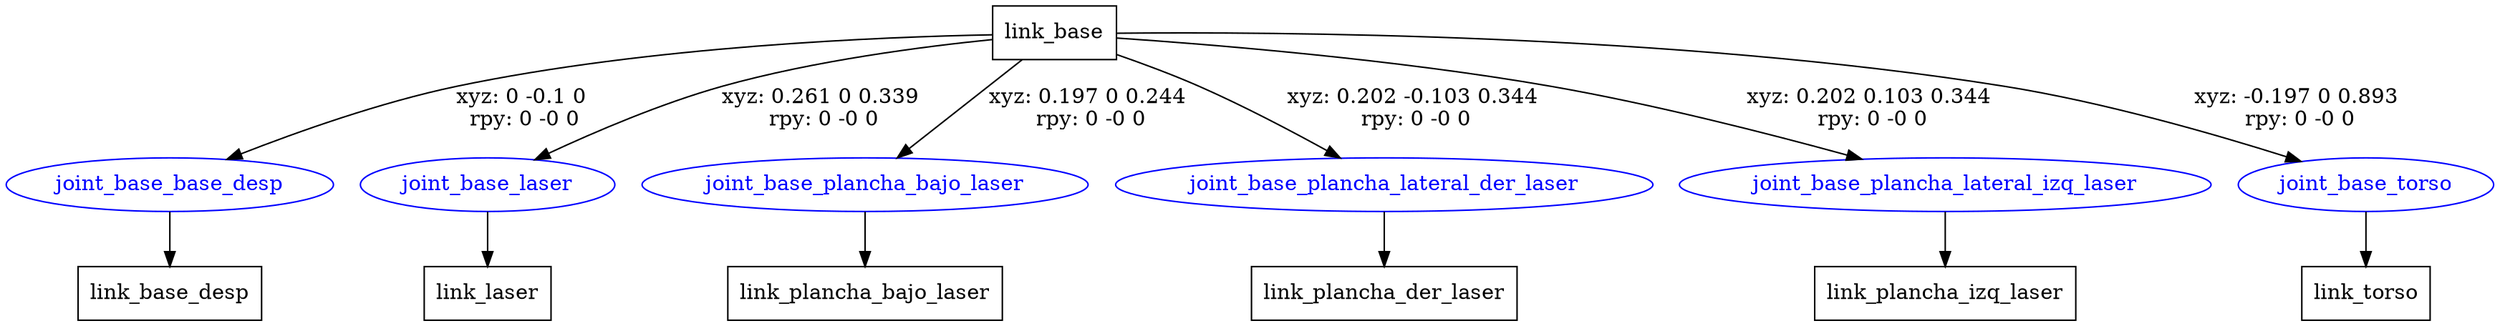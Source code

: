 digraph G {
node [shape=box];
"link_base" [label="link_base"];
"link_base_desp" [label="link_base_desp"];
"link_laser" [label="link_laser"];
"link_plancha_bajo_laser" [label="link_plancha_bajo_laser"];
"link_plancha_der_laser" [label="link_plancha_der_laser"];
"link_plancha_izq_laser" [label="link_plancha_izq_laser"];
"link_torso" [label="link_torso"];
node [shape=ellipse, color=blue, fontcolor=blue];
"link_base" -> "joint_base_base_desp" [label="xyz: 0 -0.1 0 \nrpy: 0 -0 0"]
"joint_base_base_desp" -> "link_base_desp"
"link_base" -> "joint_base_laser" [label="xyz: 0.261 0 0.339 \nrpy: 0 -0 0"]
"joint_base_laser" -> "link_laser"
"link_base" -> "joint_base_plancha_bajo_laser" [label="xyz: 0.197 0 0.244 \nrpy: 0 -0 0"]
"joint_base_plancha_bajo_laser" -> "link_plancha_bajo_laser"
"link_base" -> "joint_base_plancha_lateral_der_laser" [label="xyz: 0.202 -0.103 0.344 \nrpy: 0 -0 0"]
"joint_base_plancha_lateral_der_laser" -> "link_plancha_der_laser"
"link_base" -> "joint_base_plancha_lateral_izq_laser" [label="xyz: 0.202 0.103 0.344 \nrpy: 0 -0 0"]
"joint_base_plancha_lateral_izq_laser" -> "link_plancha_izq_laser"
"link_base" -> "joint_base_torso" [label="xyz: -0.197 0 0.893 \nrpy: 0 -0 0"]
"joint_base_torso" -> "link_torso"
}
